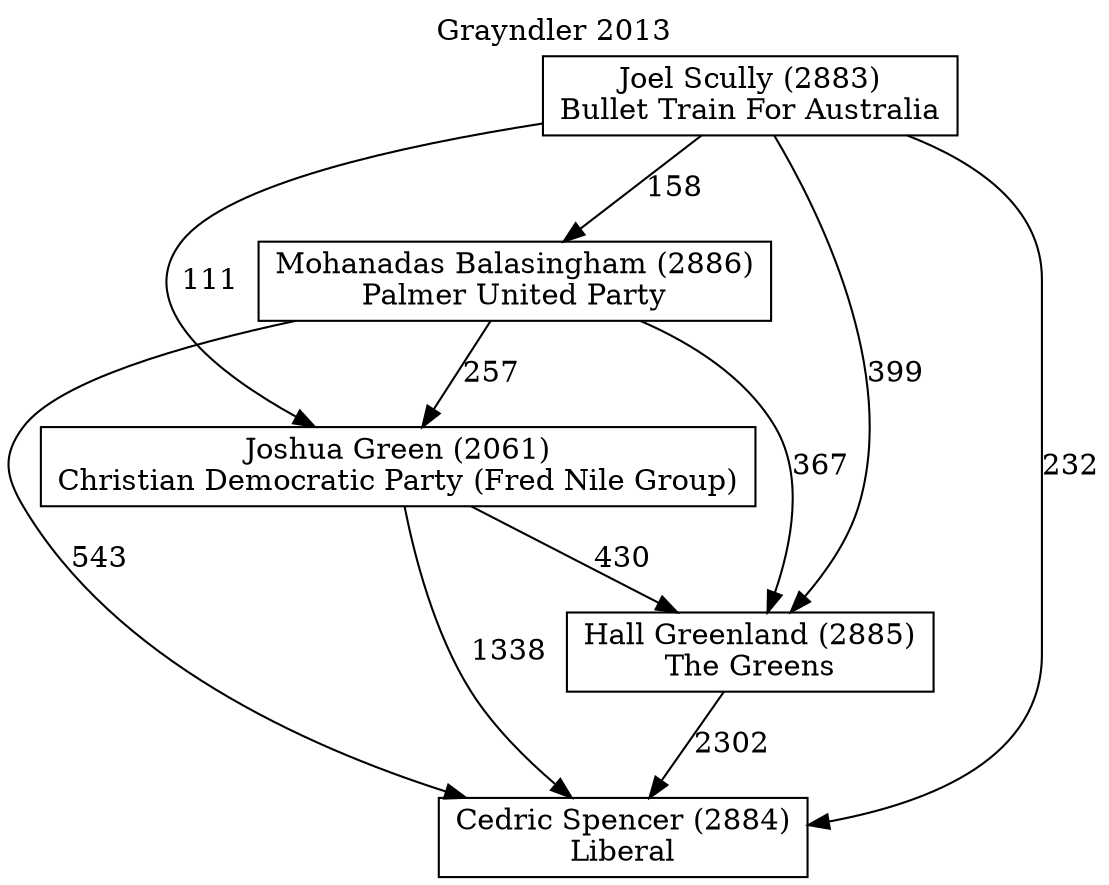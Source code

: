 // House preference flow
digraph "Cedric Spencer (2884)_Grayndler_2013" {
	graph [label="Grayndler 2013" labelloc=t mclimit=10]
	node [shape=box]
	"Cedric Spencer (2884)" [label="Cedric Spencer (2884)
Liberal"]
	"Hall Greenland (2885)" [label="Hall Greenland (2885)
The Greens"]
	"Joshua Green (2061)" [label="Joshua Green (2061)
Christian Democratic Party (Fred Nile Group)"]
	"Mohanadas Balasingham (2886)" [label="Mohanadas Balasingham (2886)
Palmer United Party"]
	"Joel Scully (2883)" [label="Joel Scully (2883)
Bullet Train For Australia"]
	"Hall Greenland (2885)" -> "Cedric Spencer (2884)" [label=2302]
	"Joshua Green (2061)" -> "Hall Greenland (2885)" [label=430]
	"Mohanadas Balasingham (2886)" -> "Joshua Green (2061)" [label=257]
	"Joel Scully (2883)" -> "Mohanadas Balasingham (2886)" [label=158]
	"Joshua Green (2061)" -> "Cedric Spencer (2884)" [label=1338]
	"Mohanadas Balasingham (2886)" -> "Cedric Spencer (2884)" [label=543]
	"Joel Scully (2883)" -> "Cedric Spencer (2884)" [label=232]
	"Joel Scully (2883)" -> "Joshua Green (2061)" [label=111]
	"Mohanadas Balasingham (2886)" -> "Hall Greenland (2885)" [label=367]
	"Joel Scully (2883)" -> "Hall Greenland (2885)" [label=399]
}
